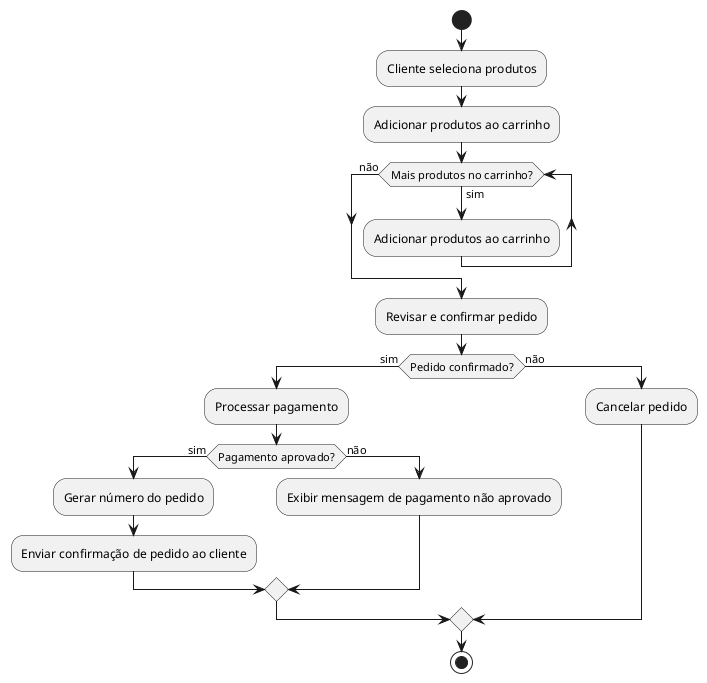 @startuml

|Main|
start

:Cliente seleciona produtos;
:Adicionar produtos ao carrinho;

while (Mais produtos no carrinho?) is (sim)
  :Adicionar produtos ao carrinho;
endwhile (não)

:Revisar e confirmar pedido;

if (Pedido confirmado?) then (sim)
  :Processar pagamento;
  if (Pagamento aprovado?) then (sim)
    :Gerar número do pedido;
    :Enviar confirmação de pedido ao cliente;
  else (não)
    :Exibir mensagem de pagamento não aprovado;
  endif
else (não)
  :Cancelar pedido;
endif

|Main|
stop

@enduml